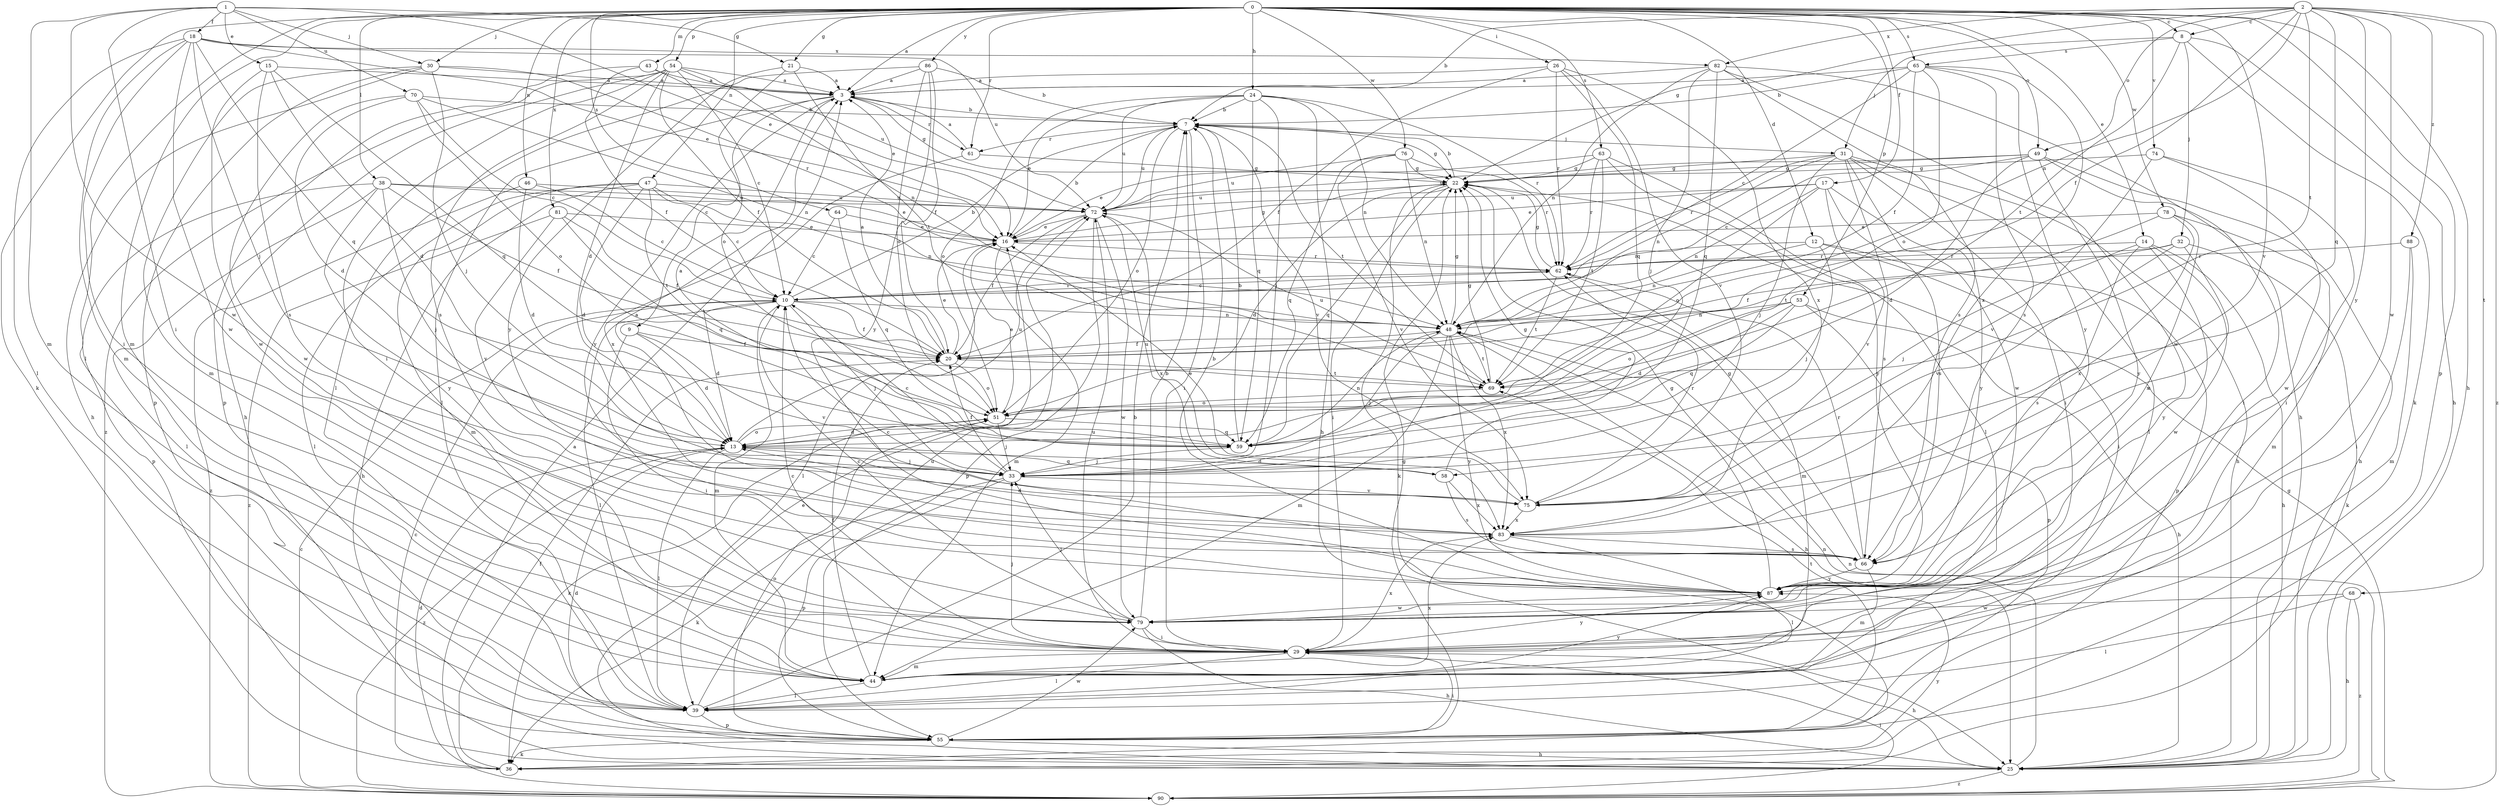 strict digraph  {
0;
1;
2;
3;
7;
8;
9;
10;
12;
13;
14;
15;
16;
17;
18;
20;
21;
22;
24;
25;
26;
29;
30;
31;
32;
33;
36;
38;
39;
43;
44;
46;
47;
48;
49;
51;
53;
54;
55;
58;
59;
61;
62;
63;
64;
65;
66;
68;
69;
70;
72;
74;
75;
76;
78;
79;
81;
82;
83;
86;
87;
88;
90;
0 -> 3  [label=a];
0 -> 8  [label=c];
0 -> 12  [label=d];
0 -> 14  [label=e];
0 -> 17  [label=f];
0 -> 21  [label=g];
0 -> 24  [label=h];
0 -> 25  [label=h];
0 -> 26  [label=i];
0 -> 30  [label=j];
0 -> 36  [label=k];
0 -> 38  [label=l];
0 -> 39  [label=l];
0 -> 43  [label=m];
0 -> 44  [label=m];
0 -> 46  [label=n];
0 -> 47  [label=n];
0 -> 49  [label=o];
0 -> 53  [label=p];
0 -> 54  [label=p];
0 -> 55  [label=p];
0 -> 61  [label=r];
0 -> 63  [label=s];
0 -> 64  [label=s];
0 -> 65  [label=s];
0 -> 74  [label=v];
0 -> 75  [label=v];
0 -> 76  [label=w];
0 -> 78  [label=w];
0 -> 81  [label=x];
0 -> 86  [label=y];
1 -> 15  [label=e];
1 -> 16  [label=e];
1 -> 18  [label=f];
1 -> 21  [label=g];
1 -> 29  [label=i];
1 -> 30  [label=j];
1 -> 44  [label=m];
1 -> 70  [label=u];
1 -> 79  [label=w];
2 -> 7  [label=b];
2 -> 8  [label=c];
2 -> 20  [label=f];
2 -> 22  [label=g];
2 -> 48  [label=n];
2 -> 49  [label=o];
2 -> 58  [label=q];
2 -> 68  [label=t];
2 -> 69  [label=t];
2 -> 79  [label=w];
2 -> 82  [label=x];
2 -> 87  [label=y];
2 -> 88  [label=z];
2 -> 90  [label=z];
3 -> 7  [label=b];
3 -> 9  [label=c];
3 -> 22  [label=g];
3 -> 39  [label=l];
3 -> 61  [label=r];
3 -> 87  [label=y];
7 -> 22  [label=g];
7 -> 29  [label=i];
7 -> 31  [label=j];
7 -> 51  [label=o];
7 -> 61  [label=r];
7 -> 69  [label=t];
7 -> 72  [label=u];
7 -> 75  [label=v];
8 -> 25  [label=h];
8 -> 31  [label=j];
8 -> 32  [label=j];
8 -> 36  [label=k];
8 -> 65  [label=s];
8 -> 69  [label=t];
9 -> 13  [label=d];
9 -> 20  [label=f];
9 -> 29  [label=i];
9 -> 75  [label=v];
10 -> 7  [label=b];
10 -> 13  [label=d];
10 -> 20  [label=f];
10 -> 33  [label=j];
10 -> 39  [label=l];
10 -> 44  [label=m];
10 -> 48  [label=n];
10 -> 62  [label=r];
12 -> 29  [label=i];
12 -> 33  [label=j];
12 -> 48  [label=n];
12 -> 55  [label=p];
12 -> 62  [label=r];
13 -> 33  [label=j];
13 -> 39  [label=l];
13 -> 51  [label=o];
13 -> 58  [label=q];
13 -> 72  [label=u];
13 -> 90  [label=z];
14 -> 25  [label=h];
14 -> 33  [label=j];
14 -> 62  [label=r];
14 -> 66  [label=s];
14 -> 79  [label=w];
14 -> 87  [label=y];
15 -> 3  [label=a];
15 -> 13  [label=d];
15 -> 59  [label=q];
15 -> 66  [label=s];
15 -> 79  [label=w];
16 -> 7  [label=b];
16 -> 22  [label=g];
16 -> 39  [label=l];
16 -> 44  [label=m];
16 -> 62  [label=r];
17 -> 16  [label=e];
17 -> 48  [label=n];
17 -> 51  [label=o];
17 -> 66  [label=s];
17 -> 72  [label=u];
17 -> 75  [label=v];
17 -> 87  [label=y];
18 -> 16  [label=e];
18 -> 29  [label=i];
18 -> 33  [label=j];
18 -> 39  [label=l];
18 -> 44  [label=m];
18 -> 59  [label=q];
18 -> 72  [label=u];
18 -> 79  [label=w];
18 -> 82  [label=x];
20 -> 3  [label=a];
20 -> 16  [label=e];
20 -> 51  [label=o];
20 -> 69  [label=t];
21 -> 3  [label=a];
21 -> 51  [label=o];
21 -> 69  [label=t];
21 -> 87  [label=y];
22 -> 7  [label=b];
22 -> 13  [label=d];
22 -> 29  [label=i];
22 -> 36  [label=k];
22 -> 59  [label=q];
22 -> 72  [label=u];
24 -> 7  [label=b];
24 -> 16  [label=e];
24 -> 25  [label=h];
24 -> 33  [label=j];
24 -> 48  [label=n];
24 -> 51  [label=o];
24 -> 59  [label=q];
24 -> 62  [label=r];
24 -> 72  [label=u];
25 -> 16  [label=e];
25 -> 48  [label=n];
25 -> 90  [label=z];
26 -> 3  [label=a];
26 -> 20  [label=f];
26 -> 59  [label=q];
26 -> 62  [label=r];
26 -> 75  [label=v];
26 -> 83  [label=x];
29 -> 10  [label=c];
29 -> 25  [label=h];
29 -> 33  [label=j];
29 -> 39  [label=l];
29 -> 44  [label=m];
29 -> 72  [label=u];
29 -> 83  [label=x];
29 -> 87  [label=y];
30 -> 3  [label=a];
30 -> 25  [label=h];
30 -> 33  [label=j];
30 -> 44  [label=m];
30 -> 55  [label=p];
30 -> 62  [label=r];
31 -> 22  [label=g];
31 -> 25  [label=h];
31 -> 29  [label=i];
31 -> 33  [label=j];
31 -> 39  [label=l];
31 -> 48  [label=n];
31 -> 62  [label=r];
31 -> 66  [label=s];
31 -> 79  [label=w];
32 -> 20  [label=f];
32 -> 36  [label=k];
32 -> 62  [label=r];
32 -> 75  [label=v];
32 -> 83  [label=x];
33 -> 10  [label=c];
33 -> 20  [label=f];
33 -> 36  [label=k];
33 -> 55  [label=p];
33 -> 75  [label=v];
36 -> 10  [label=c];
36 -> 13  [label=d];
36 -> 20  [label=f];
36 -> 87  [label=y];
38 -> 16  [label=e];
38 -> 20  [label=f];
38 -> 33  [label=j];
38 -> 39  [label=l];
38 -> 55  [label=p];
38 -> 72  [label=u];
38 -> 87  [label=y];
39 -> 7  [label=b];
39 -> 55  [label=p];
39 -> 72  [label=u];
43 -> 3  [label=a];
43 -> 16  [label=e];
43 -> 20  [label=f];
43 -> 55  [label=p];
44 -> 20  [label=f];
44 -> 39  [label=l];
44 -> 83  [label=x];
44 -> 87  [label=y];
46 -> 10  [label=c];
46 -> 13  [label=d];
46 -> 72  [label=u];
46 -> 90  [label=z];
47 -> 10  [label=c];
47 -> 13  [label=d];
47 -> 25  [label=h];
47 -> 39  [label=l];
47 -> 44  [label=m];
47 -> 48  [label=n];
47 -> 69  [label=t];
47 -> 72  [label=u];
48 -> 20  [label=f];
48 -> 22  [label=g];
48 -> 25  [label=h];
48 -> 33  [label=j];
48 -> 44  [label=m];
48 -> 69  [label=t];
48 -> 83  [label=x];
48 -> 87  [label=y];
49 -> 10  [label=c];
49 -> 13  [label=d];
49 -> 22  [label=g];
49 -> 25  [label=h];
49 -> 29  [label=i];
49 -> 72  [label=u];
49 -> 87  [label=y];
51 -> 13  [label=d];
51 -> 16  [label=e];
51 -> 33  [label=j];
51 -> 36  [label=k];
51 -> 59  [label=q];
53 -> 13  [label=d];
53 -> 25  [label=h];
53 -> 48  [label=n];
53 -> 51  [label=o];
53 -> 55  [label=p];
53 -> 59  [label=q];
54 -> 3  [label=a];
54 -> 10  [label=c];
54 -> 13  [label=d];
54 -> 20  [label=f];
54 -> 25  [label=h];
54 -> 29  [label=i];
54 -> 48  [label=n];
54 -> 66  [label=s];
54 -> 72  [label=u];
54 -> 90  [label=z];
55 -> 13  [label=d];
55 -> 22  [label=g];
55 -> 25  [label=h];
55 -> 29  [label=i];
55 -> 36  [label=k];
55 -> 51  [label=o];
55 -> 69  [label=t];
55 -> 79  [label=w];
58 -> 13  [label=d];
58 -> 22  [label=g];
58 -> 66  [label=s];
58 -> 72  [label=u];
58 -> 83  [label=x];
59 -> 3  [label=a];
59 -> 7  [label=b];
59 -> 33  [label=j];
59 -> 48  [label=n];
61 -> 3  [label=a];
61 -> 22  [label=g];
61 -> 83  [label=x];
62 -> 10  [label=c];
62 -> 22  [label=g];
62 -> 44  [label=m];
62 -> 69  [label=t];
63 -> 16  [label=e];
63 -> 22  [label=g];
63 -> 39  [label=l];
63 -> 62  [label=r];
63 -> 69  [label=t];
63 -> 87  [label=y];
64 -> 10  [label=c];
64 -> 16  [label=e];
64 -> 59  [label=q];
65 -> 3  [label=a];
65 -> 7  [label=b];
65 -> 10  [label=c];
65 -> 20  [label=f];
65 -> 51  [label=o];
65 -> 66  [label=s];
65 -> 83  [label=x];
65 -> 87  [label=y];
66 -> 10  [label=c];
66 -> 22  [label=g];
66 -> 44  [label=m];
66 -> 62  [label=r];
66 -> 87  [label=y];
68 -> 25  [label=h];
68 -> 39  [label=l];
68 -> 79  [label=w];
68 -> 90  [label=z];
69 -> 22  [label=g];
69 -> 51  [label=o];
69 -> 72  [label=u];
70 -> 7  [label=b];
70 -> 10  [label=c];
70 -> 13  [label=d];
70 -> 48  [label=n];
70 -> 51  [label=o];
70 -> 79  [label=w];
72 -> 16  [label=e];
72 -> 20  [label=f];
72 -> 55  [label=p];
72 -> 79  [label=w];
72 -> 83  [label=x];
74 -> 22  [label=g];
74 -> 29  [label=i];
74 -> 75  [label=v];
74 -> 79  [label=w];
75 -> 16  [label=e];
75 -> 62  [label=r];
75 -> 83  [label=x];
76 -> 22  [label=g];
76 -> 48  [label=n];
76 -> 59  [label=q];
76 -> 62  [label=r];
76 -> 72  [label=u];
76 -> 75  [label=v];
78 -> 16  [label=e];
78 -> 44  [label=m];
78 -> 66  [label=s];
78 -> 69  [label=t];
78 -> 83  [label=x];
79 -> 7  [label=b];
79 -> 10  [label=c];
79 -> 25  [label=h];
79 -> 29  [label=i];
79 -> 33  [label=j];
81 -> 16  [label=e];
81 -> 20  [label=f];
81 -> 59  [label=q];
81 -> 75  [label=v];
81 -> 90  [label=z];
82 -> 3  [label=a];
82 -> 25  [label=h];
82 -> 33  [label=j];
82 -> 48  [label=n];
82 -> 59  [label=q];
82 -> 66  [label=s];
82 -> 79  [label=w];
83 -> 3  [label=a];
83 -> 13  [label=d];
83 -> 39  [label=l];
83 -> 66  [label=s];
86 -> 3  [label=a];
86 -> 7  [label=b];
86 -> 20  [label=f];
86 -> 39  [label=l];
86 -> 51  [label=o];
86 -> 87  [label=y];
87 -> 7  [label=b];
87 -> 22  [label=g];
87 -> 79  [label=w];
88 -> 29  [label=i];
88 -> 44  [label=m];
88 -> 62  [label=r];
90 -> 3  [label=a];
90 -> 10  [label=c];
90 -> 22  [label=g];
90 -> 29  [label=i];
90 -> 48  [label=n];
}
